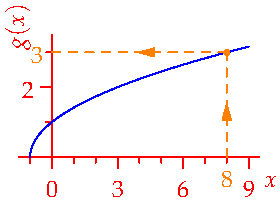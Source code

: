 settings.tex="pdflatex";

texpreamble("\usepackage{amsmath}
\usepackage{amsthm,amssymb}
\usepackage{mathpazo}
\usepackage[svgnames]{xcolor}
");
import graph;


size(140,100,IgnoreAspect);

real g(real x){return sqrt(x+1);}

path p=(-1,0){N}..graph(g,-0.9,9);
draw(p,blue);

xaxis(-1.5,9.5,red,RightTicks(Ticks=new real[]{0,3,6,9},ticks=new real[]{-1,1,2,4,5,7,8}));
yaxis(0,3.5,red,LeftTicks(Ticks=new real[]{2,4},ticks=new real[]{1,3}));

draw((8,0)--(8,3),dashed+orange,Arrow(Relative(0.5)));
draw((8,3)--(0,3),dashed+orange,Arrow(Relative(0.5)));

//dotfactor=8;
dot((8,g(8)),orange);

labelx("$x$",10,red);
labely(rotate(90,(-10,3))*"$g(x)$",3,W,red);
labelx("$8$",8,S,orange);
labely("$3$",3,W,orange);



